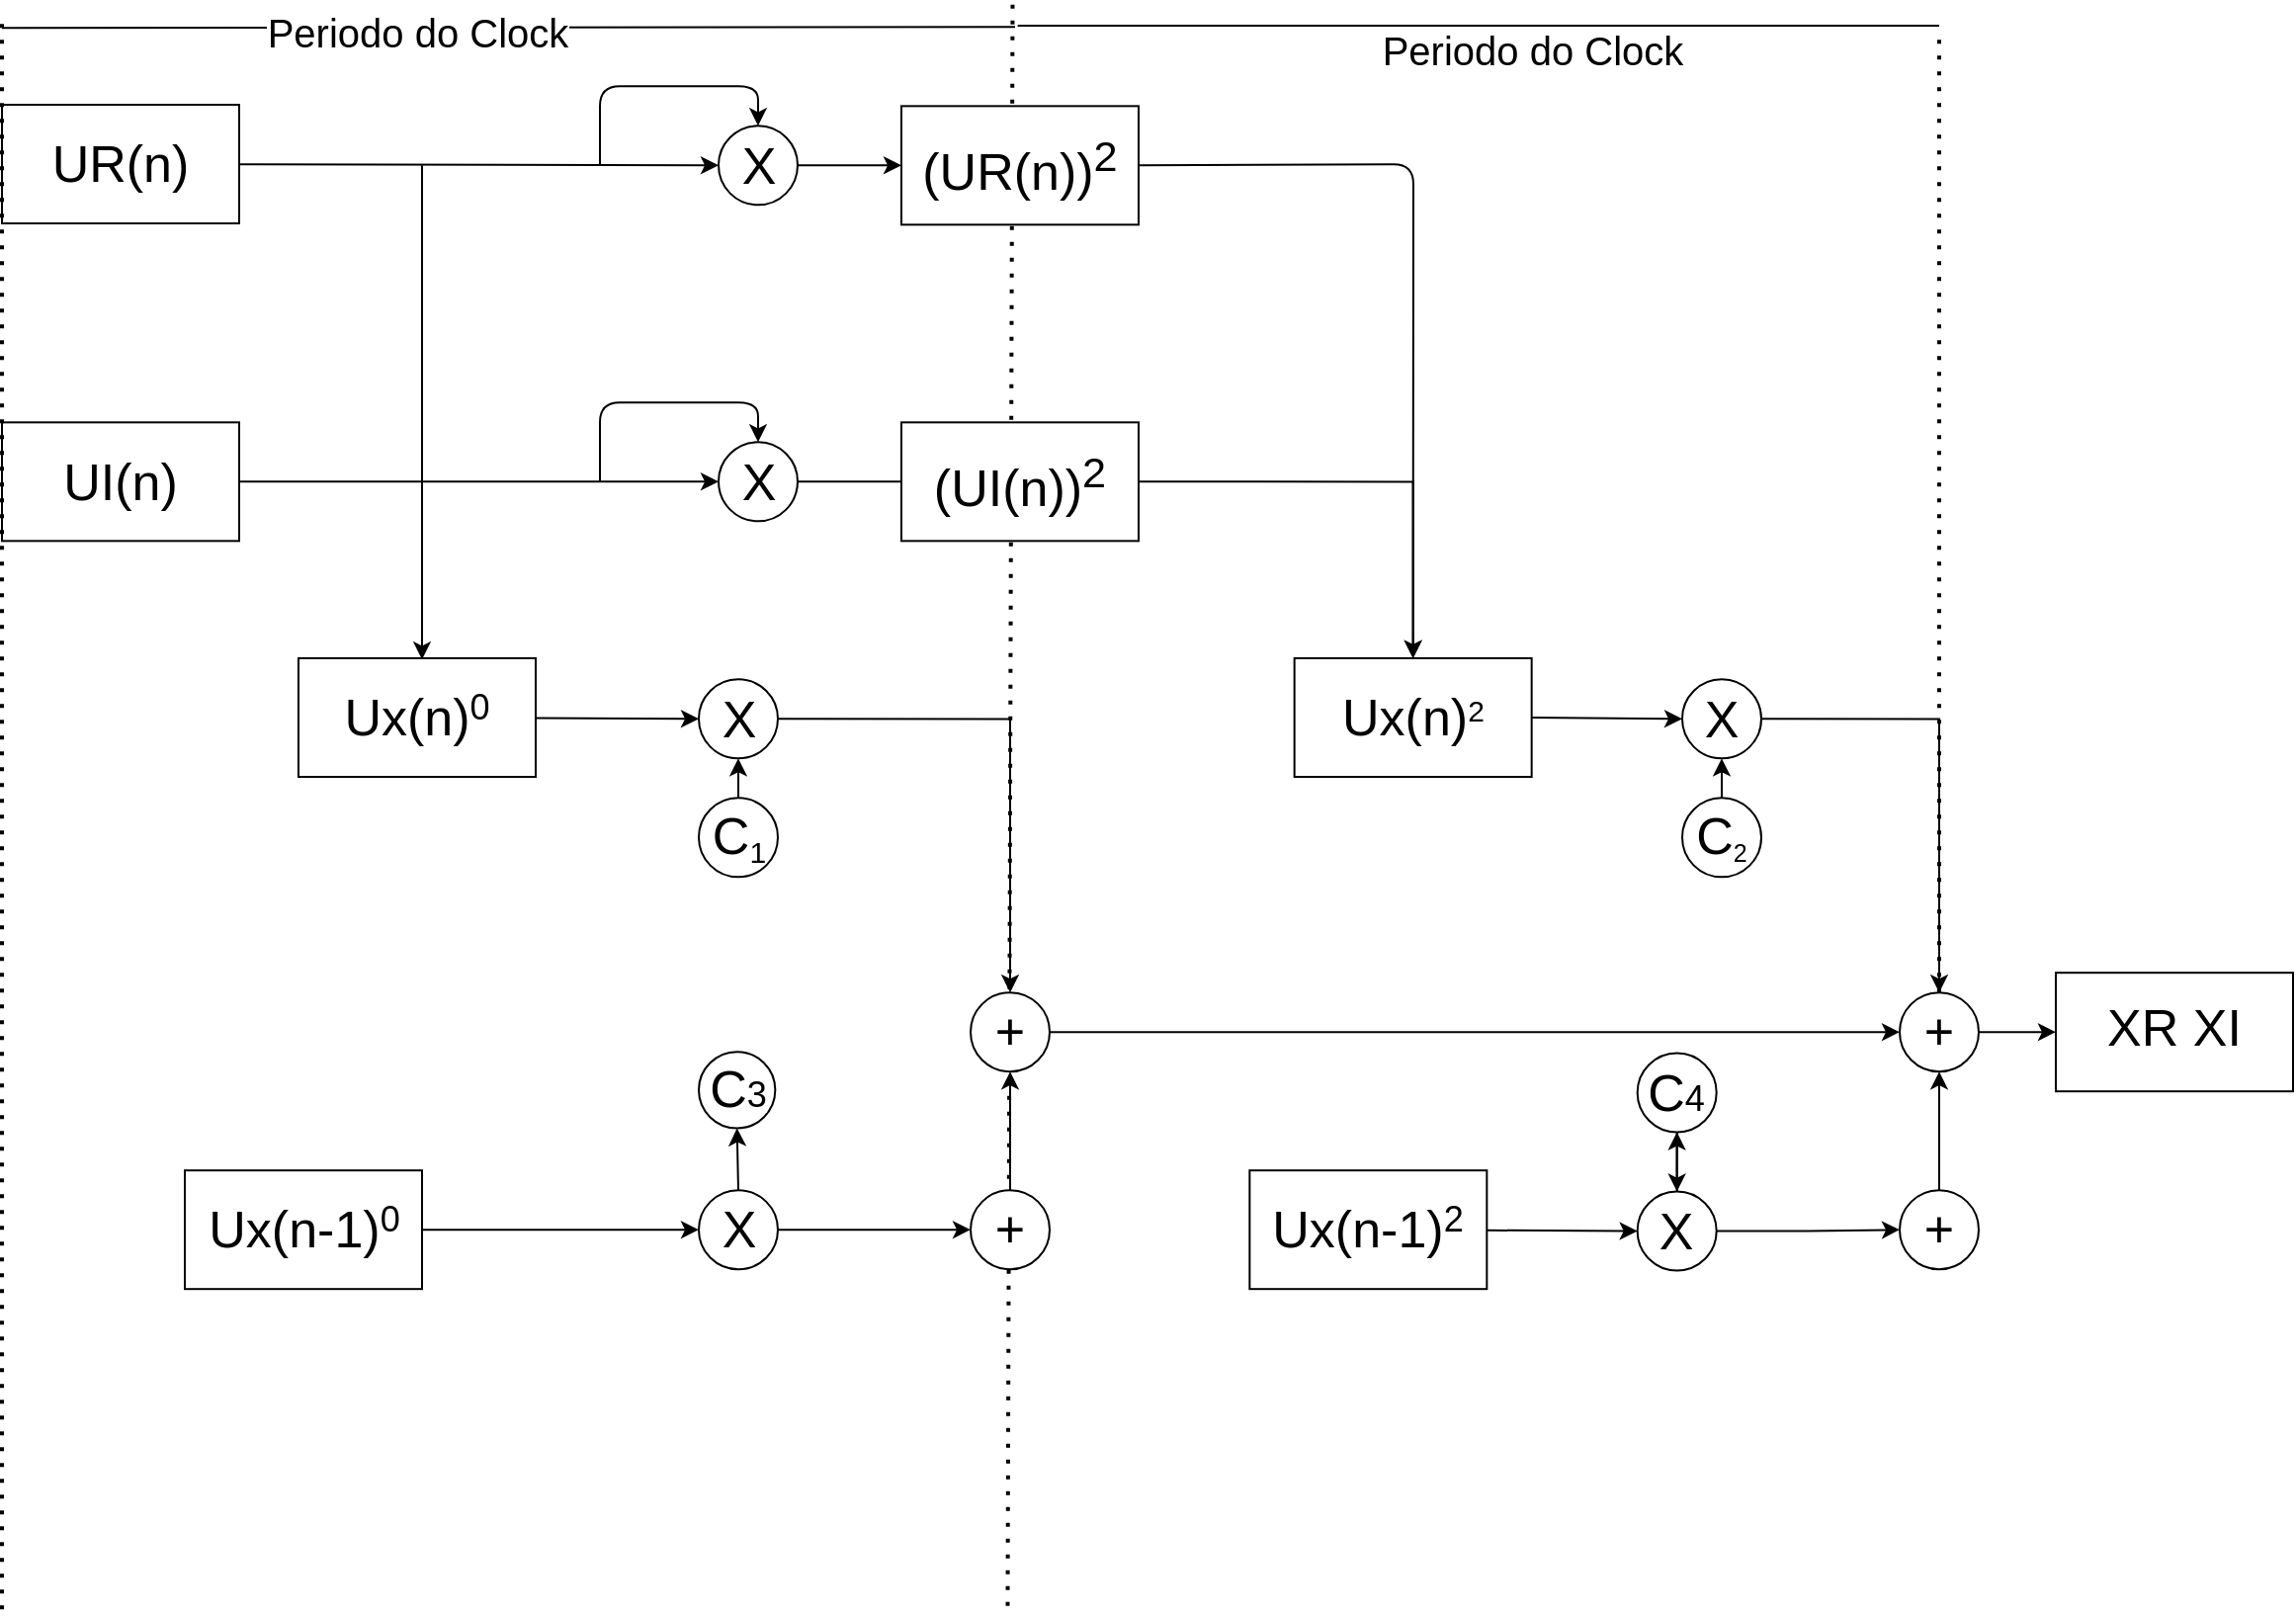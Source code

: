 <mxfile version="24.5.3" type="device">
  <diagram id="gLqaxYwyehc-N7VfR_vB" name="Página-1">
    <mxGraphModel dx="1909" dy="1129" grid="1" gridSize="10" guides="1" tooltips="1" connect="1" arrows="1" fold="1" page="1" pageScale="1" pageWidth="1169" pageHeight="827" background="#ffffff" math="0" shadow="0">
      <root>
        <mxCell id="0" />
        <mxCell id="1" parent="0" />
        <mxCell id="10" style="edgeStyle=none;html=1;entryX=0;entryY=0.5;entryDx=0;entryDy=0;fontSize=26;strokeColor=#000000;" parent="1" source="3" target="9" edge="1">
          <mxGeometry relative="1" as="geometry" />
        </mxCell>
        <mxCell id="3" value="&lt;font style=&quot;font-size: 26px;&quot; color=&quot;#000000&quot;&gt;UI(n)&lt;/font&gt;" style="rounded=0;whiteSpace=wrap;html=1;fillColor=#FFFFFF;strokeColor=#000000;" parent="1" vertex="1">
          <mxGeometry x="10" y="220.67" width="120" height="60" as="geometry" />
        </mxCell>
        <mxCell id="147" style="edgeStyle=none;html=1;exitX=1;exitY=0.5;exitDx=0;exitDy=0;strokeColor=#000000;fontColor=#000000;" parent="1" source="9" edge="1">
          <mxGeometry relative="1" as="geometry">
            <mxPoint x="532.5" y="250.956" as="targetPoint" />
            <Array as="points">
              <mxPoint x="532.5" y="250.67" />
            </Array>
          </mxGeometry>
        </mxCell>
        <mxCell id="9" value="&lt;font color=&quot;#000000&quot; style=&quot;font-size: 26px; background-color: rgb(255, 255, 255);&quot;&gt;X&lt;/font&gt;" style="ellipse;whiteSpace=wrap;html=1;aspect=fixed;strokeColor=#000000;fillColor=#FFFFFF;" parent="1" vertex="1">
          <mxGeometry x="372.5" y="230.67" width="40" height="40" as="geometry" />
        </mxCell>
        <mxCell id="14" value="" style="endArrow=classic;html=1;fontSize=26;strokeColor=#000000;" parent="1" edge="1">
          <mxGeometry width="50" height="50" relative="1" as="geometry">
            <mxPoint x="312.5" y="250.67" as="sourcePoint" />
            <mxPoint x="392.5" y="230.67" as="targetPoint" />
            <Array as="points">
              <mxPoint x="312.5" y="210.67" />
              <mxPoint x="392.5" y="210.67" />
            </Array>
          </mxGeometry>
        </mxCell>
        <mxCell id="15" style="edgeStyle=none;html=1;entryX=0;entryY=0.5;entryDx=0;entryDy=0;fontSize=26;strokeColor=#000000;" parent="1" source="16" target="17" edge="1">
          <mxGeometry relative="1" as="geometry" />
        </mxCell>
        <mxCell id="16" value="&lt;font style=&quot;font-size: 26px;&quot; color=&quot;#000000&quot;&gt;UR(n)&lt;/font&gt;" style="rounded=0;whiteSpace=wrap;html=1;strokeColor=#000000;fillColor=#FFFFFF;" parent="1" vertex="1">
          <mxGeometry x="10" y="60.0" width="120" height="60" as="geometry" />
        </mxCell>
        <mxCell id="148" style="edgeStyle=none;html=1;exitX=1;exitY=0.5;exitDx=0;exitDy=0;strokeColor=#000000;fontColor=#000000;entryX=0;entryY=0.5;entryDx=0;entryDy=0;" parent="1" source="uXnud2EJCDOm0gtdYonn-171" edge="1">
          <mxGeometry relative="1" as="geometry">
            <mxPoint x="522.5" y="90.67" as="targetPoint" />
          </mxGeometry>
        </mxCell>
        <mxCell id="17" value="&lt;font color=&quot;#000000&quot; style=&quot;font-size: 26px;&quot;&gt;X&lt;/font&gt;" style="ellipse;whiteSpace=wrap;html=1;aspect=fixed;fillColor=#FFFFFF;strokeColor=#000000;" parent="1" vertex="1">
          <mxGeometry x="372.5" y="70.67" width="40" height="40" as="geometry" />
        </mxCell>
        <mxCell id="20" value="" style="endArrow=classic;html=1;fontSize=26;entryX=0.5;entryY=0;entryDx=0;entryDy=0;strokeColor=#000000;" parent="1" target="17" edge="1">
          <mxGeometry width="50" height="50" relative="1" as="geometry">
            <mxPoint x="312.5" y="90.67" as="sourcePoint" />
            <mxPoint x="532.5" y="70.67" as="targetPoint" />
            <Array as="points">
              <mxPoint x="312.5" y="50.67" />
              <mxPoint x="392.5" y="50.67" />
            </Array>
          </mxGeometry>
        </mxCell>
        <mxCell id="45" style="edgeStyle=none;html=1;exitX=0.5;exitY=0;exitDx=0;exitDy=0;entryX=0.5;entryY=1;entryDx=0;entryDy=0;strokeColor=#000000;" parent="1" source="36" edge="1">
          <mxGeometry relative="1" as="geometry">
            <mxPoint x="382.5" y="390.67" as="targetPoint" />
          </mxGeometry>
        </mxCell>
        <mxCell id="36" value="&lt;span style=&quot;background-color: rgb(255, 255, 255);&quot;&gt;&lt;font style=&quot;&quot; color=&quot;#000000&quot;&gt;&lt;span style=&quot;font-size: 26px;&quot;&gt;C&lt;/span&gt;&lt;span style=&quot;font-size: 18.056px;&quot;&gt;&lt;sub&gt;1&lt;/sub&gt;&lt;/span&gt;&lt;/font&gt;&lt;/span&gt;" style="ellipse;whiteSpace=wrap;html=1;aspect=fixed;strokeColor=#000000;fillColor=#FFFFFF;" parent="1" vertex="1">
          <mxGeometry x="362.5" y="410.67" width="40" height="40" as="geometry" />
        </mxCell>
        <mxCell id="uXnud2EJCDOm0gtdYonn-376" style="edgeStyle=orthogonalEdgeStyle;rounded=0;orthogonalLoop=1;jettySize=auto;html=1;exitX=1;exitY=0.5;exitDx=0;exitDy=0;entryX=0.5;entryY=0;entryDx=0;entryDy=0;" parent="1" source="104" target="uXnud2EJCDOm0gtdYonn-269" edge="1">
          <mxGeometry relative="1" as="geometry" />
        </mxCell>
        <mxCell id="104" value="&lt;font color=&quot;#000000&quot; style=&quot;font-size: 26px; background-color: rgb(255, 255, 255);&quot;&gt;X&lt;/font&gt;" style="ellipse;whiteSpace=wrap;html=1;aspect=fixed;strokeColor=#000000;fillColor=#FFFFFF;" parent="1" vertex="1">
          <mxGeometry x="362.5" y="350.67" width="40" height="40" as="geometry" />
        </mxCell>
        <mxCell id="143" value="" style="endArrow=classic;html=1;strokeColor=#000000;entryX=0.5;entryY=0;entryDx=0;entryDy=0;" parent="1" edge="1">
          <mxGeometry width="50" height="50" relative="1" as="geometry">
            <mxPoint x="222.5" y="90.67" as="sourcePoint" />
            <mxPoint x="222.5" y="340.67" as="targetPoint" />
            <Array as="points" />
          </mxGeometry>
        </mxCell>
        <mxCell id="146" style="edgeStyle=none;html=1;entryX=0;entryY=0.5;entryDx=0;entryDy=0;strokeColor=#000000;fontColor=#000000;" parent="1" source="144" target="104" edge="1">
          <mxGeometry relative="1" as="geometry" />
        </mxCell>
        <mxCell id="144" value="&lt;font style=&quot;font-size: 26px;&quot; color=&quot;#000000&quot;&gt;Ux(n)&lt;/font&gt;&lt;font style=&quot;font-size: 21.667px;&quot; color=&quot;#000000&quot;&gt;&lt;sup&gt;0&lt;/sup&gt;&lt;/font&gt;" style="rounded=0;whiteSpace=wrap;html=1;fillColor=#FFFFFF;strokeColor=#000000;" parent="1" vertex="1">
          <mxGeometry x="160" y="340.0" width="120" height="60" as="geometry" />
        </mxCell>
        <mxCell id="151" value="" style="endArrow=none;dashed=1;html=1;dashPattern=1 3;strokeWidth=2;strokeColor=#000000;fontColor=#000000;" parent="1" edge="1">
          <mxGeometry width="50" height="50" relative="1" as="geometry">
            <mxPoint x="518.75" y="819.42" as="sourcePoint" />
            <mxPoint x="521.25" y="8.0" as="targetPoint" />
          </mxGeometry>
        </mxCell>
        <mxCell id="154" value="" style="endArrow=none;dashed=1;html=1;dashPattern=1 3;strokeWidth=2;strokeColor=#000000;fontColor=#000000;" parent="1" edge="1">
          <mxGeometry width="50" height="50" relative="1" as="geometry">
            <mxPoint x="10" y="821.17" as="sourcePoint" />
            <mxPoint x="10" y="18.84" as="targetPoint" />
          </mxGeometry>
        </mxCell>
        <mxCell id="uXnud2EJCDOm0gtdYonn-156" value="" style="endArrow=none;html=1;strokeColor=#000000;fontColor=#000000;" parent="1" edge="1">
          <mxGeometry width="50" height="50" relative="1" as="geometry">
            <mxPoint x="522.5" y="20.67" as="sourcePoint" />
            <mxPoint x="10" y="21.09" as="targetPoint" />
          </mxGeometry>
        </mxCell>
        <mxCell id="uXnud2EJCDOm0gtdYonn-157" value="Periodo do Clock" style="edgeLabel;html=1;align=center;verticalAlign=middle;resizable=0;points=[];fontColor=#000000;fontSize=20;" parent="uXnud2EJCDOm0gtdYonn-156" vertex="1" connectable="0">
          <mxGeometry x="0.238" y="2" relative="1" as="geometry">
            <mxPoint x="14" as="offset" />
          </mxGeometry>
        </mxCell>
        <mxCell id="J14Mq2WD14ey1BD0q-t2-156" style="edgeStyle=orthogonalEdgeStyle;rounded=0;orthogonalLoop=1;jettySize=auto;html=1;exitX=1;exitY=0.5;exitDx=0;exitDy=0;entryX=0.5;entryY=0;entryDx=0;entryDy=0;" edge="1" parent="1" source="uXnud2EJCDOm0gtdYonn-166" target="uXnud2EJCDOm0gtdYonn-180">
          <mxGeometry relative="1" as="geometry" />
        </mxCell>
        <mxCell id="uXnud2EJCDOm0gtdYonn-166" value="&lt;font style=&quot;font-size: 26px;&quot; color=&quot;#000000&quot;&gt;(UI(n))&lt;sup&gt;2&lt;/sup&gt;&lt;/font&gt;" style="rounded=0;whiteSpace=wrap;html=1;fillColor=#FFFFFF;strokeColor=#000000;" parent="1" vertex="1">
          <mxGeometry x="465.0" y="220.67" width="120" height="60" as="geometry" />
        </mxCell>
        <mxCell id="uXnud2EJCDOm0gtdYonn-175" style="edgeStyle=none;html=1;exitX=0.5;exitY=0;exitDx=0;exitDy=0;entryX=0.5;entryY=1;entryDx=0;entryDy=0;strokeColor=#000000;" parent="1" source="uXnud2EJCDOm0gtdYonn-176" edge="1">
          <mxGeometry relative="1" as="geometry">
            <mxPoint x="880.0" y="390.67" as="targetPoint" />
          </mxGeometry>
        </mxCell>
        <mxCell id="uXnud2EJCDOm0gtdYonn-176" value="&lt;span style=&quot;background-color: rgb(255, 255, 255);&quot;&gt;&lt;font style=&quot;&quot; color=&quot;#000000&quot;&gt;&lt;span style=&quot;font-size: 26px;&quot;&gt;C&lt;/span&gt;&lt;span style=&quot;font-size: 15.046px;&quot;&gt;&lt;sub&gt;2&lt;/sub&gt;&lt;/span&gt;&lt;/font&gt;&lt;/span&gt;" style="ellipse;whiteSpace=wrap;html=1;aspect=fixed;strokeColor=#000000;fillColor=#FFFFFF;" parent="1" vertex="1">
          <mxGeometry x="860.0" y="410.67" width="40" height="40" as="geometry" />
        </mxCell>
        <mxCell id="uXnud2EJCDOm0gtdYonn-262" style="edgeStyle=orthogonalEdgeStyle;rounded=0;orthogonalLoop=1;jettySize=auto;html=1;exitX=1;exitY=0.5;exitDx=0;exitDy=0;entryX=0.5;entryY=0;entryDx=0;entryDy=0;" parent="1" source="uXnud2EJCDOm0gtdYonn-177" target="uXnud2EJCDOm0gtdYonn-271" edge="1">
          <mxGeometry relative="1" as="geometry">
            <mxPoint x="1025" y="520" as="targetPoint" />
            <Array as="points">
              <mxPoint x="990" y="371" />
            </Array>
          </mxGeometry>
        </mxCell>
        <mxCell id="uXnud2EJCDOm0gtdYonn-177" value="&lt;font color=&quot;#000000&quot; style=&quot;font-size: 26px; background-color: rgb(255, 255, 255);&quot;&gt;X&lt;/font&gt;" style="ellipse;whiteSpace=wrap;html=1;aspect=fixed;strokeColor=#000000;fillColor=#FFFFFF;" parent="1" vertex="1">
          <mxGeometry x="860.0" y="350.67" width="40" height="40" as="geometry" />
        </mxCell>
        <mxCell id="uXnud2EJCDOm0gtdYonn-178" value="" style="endArrow=classic;html=1;strokeColor=#000000;entryX=0.5;entryY=0;entryDx=0;entryDy=0;exitX=1;exitY=0.5;exitDx=0;exitDy=0;" parent="1" target="uXnud2EJCDOm0gtdYonn-180" edge="1" source="uXnud2EJCDOm0gtdYonn-171">
          <mxGeometry width="50" height="50" relative="1" as="geometry">
            <mxPoint x="723.83" y="90.0" as="sourcePoint" />
            <mxPoint x="733.83" y="320.0" as="targetPoint" />
            <Array as="points">
              <mxPoint x="724" y="90.09" />
            </Array>
          </mxGeometry>
        </mxCell>
        <mxCell id="uXnud2EJCDOm0gtdYonn-179" style="edgeStyle=none;html=1;entryX=0;entryY=0.5;entryDx=0;entryDy=0;strokeColor=#000000;fontColor=#000000;exitX=1;exitY=0.5;exitDx=0;exitDy=0;" parent="1" source="uXnud2EJCDOm0gtdYonn-180" target="uXnud2EJCDOm0gtdYonn-177" edge="1">
          <mxGeometry relative="1" as="geometry">
            <mxPoint x="720.0" y="370.67" as="sourcePoint" />
          </mxGeometry>
        </mxCell>
        <mxCell id="uXnud2EJCDOm0gtdYonn-180" value="&lt;font style=&quot;font-size: 26px;&quot; color=&quot;#000000&quot;&gt;Ux(n)&lt;/font&gt;&lt;font style=&quot;font-size: 18.056px;&quot; color=&quot;#000000&quot;&gt;&lt;sup&gt;2&lt;/sup&gt;&lt;/font&gt;" style="rounded=0;whiteSpace=wrap;html=1;fillColor=#FFFFFF;strokeColor=#000000;" parent="1" vertex="1">
          <mxGeometry x="663.83" y="340.0" width="120" height="60" as="geometry" />
        </mxCell>
        <mxCell id="uXnud2EJCDOm0gtdYonn-181" value="" style="endArrow=none;dashed=1;html=1;dashPattern=1 3;strokeWidth=2;strokeColor=#000000;fontColor=#000000;" parent="1" source="uXnud2EJCDOm0gtdYonn-271" edge="1">
          <mxGeometry width="50" height="50" relative="1" as="geometry">
            <mxPoint x="1081.17" y="779.09" as="sourcePoint" />
            <mxPoint x="990" y="22" as="targetPoint" />
          </mxGeometry>
        </mxCell>
        <mxCell id="uXnud2EJCDOm0gtdYonn-185" value="" style="endArrow=none;html=1;strokeColor=#000000;fontColor=#000000;" parent="1" edge="1">
          <mxGeometry width="50" height="50" relative="1" as="geometry">
            <mxPoint x="990" y="20" as="sourcePoint" />
            <mxPoint x="523.83" y="20.0" as="targetPoint" />
          </mxGeometry>
        </mxCell>
        <mxCell id="uXnud2EJCDOm0gtdYonn-264" value="&lt;span style=&quot;background-color: rgb(255, 255, 255);&quot;&gt;&lt;font style=&quot;&quot; color=&quot;#000000&quot;&gt;&lt;span style=&quot;font-size: 26px;&quot;&gt;C&lt;/span&gt;&lt;span style=&quot;font-size: 18.056px;&quot;&gt;3&lt;/span&gt;&lt;/font&gt;&lt;/span&gt;" style="ellipse;whiteSpace=wrap;html=1;aspect=fixed;strokeColor=#000000;fillColor=#FFFFFF;" parent="1" vertex="1">
          <mxGeometry x="362.5" y="539.09" width="38.67" height="38.67" as="geometry" />
        </mxCell>
        <mxCell id="uXnud2EJCDOm0gtdYonn-270" style="edgeStyle=orthogonalEdgeStyle;rounded=0;orthogonalLoop=1;jettySize=auto;html=1;entryX=0.5;entryY=1;entryDx=0;entryDy=0;" parent="1" source="uXnud2EJCDOm0gtdYonn-311" target="uXnud2EJCDOm0gtdYonn-269" edge="1">
          <mxGeometry relative="1" as="geometry">
            <mxPoint x="651.17" y="629.09" as="targetPoint" />
          </mxGeometry>
        </mxCell>
        <mxCell id="uXnud2EJCDOm0gtdYonn-375" style="edgeStyle=orthogonalEdgeStyle;rounded=0;orthogonalLoop=1;jettySize=auto;html=1;exitX=0.5;exitY=0;exitDx=0;exitDy=0;entryX=0.5;entryY=1;entryDx=0;entryDy=0;" parent="1" source="uXnud2EJCDOm0gtdYonn-265" target="uXnud2EJCDOm0gtdYonn-264" edge="1">
          <mxGeometry relative="1" as="geometry" />
        </mxCell>
        <mxCell id="uXnud2EJCDOm0gtdYonn-265" value="&lt;font color=&quot;#000000&quot; style=&quot;font-size: 26px; background-color: rgb(255, 255, 255);&quot;&gt;X&lt;/font&gt;" style="ellipse;whiteSpace=wrap;html=1;aspect=fixed;strokeColor=#000000;fillColor=#FFFFFF;" parent="1" vertex="1">
          <mxGeometry x="362.5" y="609.09" width="40" height="40" as="geometry" />
        </mxCell>
        <mxCell id="uXnud2EJCDOm0gtdYonn-266" style="edgeStyle=none;html=1;entryX=0;entryY=0.5;entryDx=0;entryDy=0;strokeColor=#000000;fontColor=#000000;" parent="1" source="uXnud2EJCDOm0gtdYonn-267" target="uXnud2EJCDOm0gtdYonn-265" edge="1">
          <mxGeometry relative="1" as="geometry" />
        </mxCell>
        <mxCell id="uXnud2EJCDOm0gtdYonn-267" value="&lt;font style=&quot;font-size: 26px;&quot; color=&quot;#000000&quot;&gt;Ux(n-1)&lt;/font&gt;&lt;font style=&quot;font-size: 21.667px;&quot; color=&quot;#000000&quot;&gt;&lt;sup&gt;0&lt;/sup&gt;&lt;/font&gt;" style="rounded=0;whiteSpace=wrap;html=1;fillColor=#FFFFFF;strokeColor=#000000;" parent="1" vertex="1">
          <mxGeometry x="102.5" y="599.09" width="120" height="60" as="geometry" />
        </mxCell>
        <mxCell id="uXnud2EJCDOm0gtdYonn-273" style="edgeStyle=orthogonalEdgeStyle;rounded=0;orthogonalLoop=1;jettySize=auto;html=1;exitX=1;exitY=0.5;exitDx=0;exitDy=0;entryX=0;entryY=0.5;entryDx=0;entryDy=0;" parent="1" source="uXnud2EJCDOm0gtdYonn-269" target="uXnud2EJCDOm0gtdYonn-271" edge="1">
          <mxGeometry relative="1" as="geometry" />
        </mxCell>
        <mxCell id="uXnud2EJCDOm0gtdYonn-269" value="&lt;font color=&quot;#000000&quot; style=&quot;font-size: 26px; background-color: rgb(255, 255, 255);&quot;&gt;+&lt;/font&gt;" style="ellipse;whiteSpace=wrap;html=1;aspect=fixed;strokeColor=#000000;fillColor=#FFFFFF;" parent="1" vertex="1">
          <mxGeometry x="500.0" y="509.09" width="40" height="40" as="geometry" />
        </mxCell>
        <mxCell id="uXnud2EJCDOm0gtdYonn-286" style="edgeStyle=none;html=1;exitX=0.5;exitY=0;exitDx=0;exitDy=0;entryX=0.5;entryY=0;entryDx=0;entryDy=0;strokeColor=#000000;" parent="1" source="uXnud2EJCDOm0gtdYonn-287" target="uXnud2EJCDOm0gtdYonn-290" edge="1">
          <mxGeometry relative="1" as="geometry">
            <mxPoint x="837.34" y="679.76" as="targetPoint" />
          </mxGeometry>
        </mxCell>
        <mxCell id="uXnud2EJCDOm0gtdYonn-287" value="&lt;span style=&quot;background-color: rgb(255, 255, 255);&quot;&gt;&lt;font style=&quot;&quot; color=&quot;#000000&quot;&gt;&lt;span style=&quot;font-size: 26px;&quot;&gt;C&lt;/span&gt;&lt;span style=&quot;font-size: 18.056px;&quot;&gt;4&lt;/span&gt;&lt;/font&gt;&lt;/span&gt;" style="ellipse;whiteSpace=wrap;html=1;aspect=fixed;strokeColor=#000000;fillColor=#FFFFFF;" parent="1" vertex="1">
          <mxGeometry x="837.34" y="539.76" width="40" height="40" as="geometry" />
        </mxCell>
        <mxCell id="uXnud2EJCDOm0gtdYonn-288" value="" style="edgeStyle=orthogonalEdgeStyle;rounded=0;orthogonalLoop=1;jettySize=auto;html=1;" parent="1" source="uXnud2EJCDOm0gtdYonn-290" target="uXnud2EJCDOm0gtdYonn-287" edge="1">
          <mxGeometry relative="1" as="geometry" />
        </mxCell>
        <mxCell id="uXnud2EJCDOm0gtdYonn-289" style="edgeStyle=orthogonalEdgeStyle;rounded=0;orthogonalLoop=1;jettySize=auto;html=1;entryX=0;entryY=0.5;entryDx=0;entryDy=0;" parent="1" source="uXnud2EJCDOm0gtdYonn-290" target="uXnud2EJCDOm0gtdYonn-344" edge="1">
          <mxGeometry relative="1" as="geometry">
            <mxPoint x="926.01" y="549.76" as="targetPoint" />
          </mxGeometry>
        </mxCell>
        <mxCell id="uXnud2EJCDOm0gtdYonn-290" value="&lt;font color=&quot;#000000&quot; style=&quot;font-size: 26px; background-color: rgb(255, 255, 255);&quot;&gt;X&lt;/font&gt;" style="ellipse;whiteSpace=wrap;html=1;aspect=fixed;strokeColor=#000000;fillColor=#FFFFFF;" parent="1" vertex="1">
          <mxGeometry x="837.34" y="609.76" width="40" height="40" as="geometry" />
        </mxCell>
        <mxCell id="uXnud2EJCDOm0gtdYonn-291" style="edgeStyle=none;html=1;entryX=0;entryY=0.5;entryDx=0;entryDy=0;strokeColor=#000000;fontColor=#000000;" parent="1" source="uXnud2EJCDOm0gtdYonn-292" target="uXnud2EJCDOm0gtdYonn-290" edge="1">
          <mxGeometry relative="1" as="geometry" />
        </mxCell>
        <mxCell id="uXnud2EJCDOm0gtdYonn-292" value="&lt;font style=&quot;font-size: 26px;&quot; color=&quot;#000000&quot;&gt;Ux(n-1)&lt;/font&gt;&lt;font style=&quot;font-size: 21.667px;&quot; color=&quot;#000000&quot;&gt;&lt;sup&gt;2&lt;/sup&gt;&lt;/font&gt;" style="rounded=0;whiteSpace=wrap;html=1;fillColor=#FFFFFF;strokeColor=#000000;" parent="1" vertex="1">
          <mxGeometry x="641.17" y="599.09" width="120" height="60" as="geometry" />
        </mxCell>
        <mxCell id="uXnud2EJCDOm0gtdYonn-312" value="" style="edgeStyle=orthogonalEdgeStyle;rounded=0;orthogonalLoop=1;jettySize=auto;html=1;entryX=0;entryY=0.5;entryDx=0;entryDy=0;" parent="1" source="uXnud2EJCDOm0gtdYonn-265" target="uXnud2EJCDOm0gtdYonn-311" edge="1">
          <mxGeometry relative="1" as="geometry">
            <mxPoint x="451.17" y="549.09" as="targetPoint" />
            <mxPoint x="402.17" y="629.09" as="sourcePoint" />
          </mxGeometry>
        </mxCell>
        <mxCell id="uXnud2EJCDOm0gtdYonn-311" value="&lt;font color=&quot;#000000&quot; style=&quot;font-size: 26px; background-color: rgb(255, 255, 255);&quot;&gt;+&lt;/font&gt;" style="ellipse;whiteSpace=wrap;html=1;aspect=fixed;strokeColor=#000000;fillColor=#FFFFFF;" parent="1" vertex="1">
          <mxGeometry x="500.0" y="609.09" width="40" height="40" as="geometry" />
        </mxCell>
        <mxCell id="uXnud2EJCDOm0gtdYonn-360" style="edgeStyle=orthogonalEdgeStyle;rounded=0;orthogonalLoop=1;jettySize=auto;html=1;" parent="1" source="uXnud2EJCDOm0gtdYonn-344" target="uXnud2EJCDOm0gtdYonn-271" edge="1">
          <mxGeometry relative="1" as="geometry" />
        </mxCell>
        <mxCell id="uXnud2EJCDOm0gtdYonn-344" value="&lt;font color=&quot;#000000&quot; style=&quot;font-size: 26px; background-color: rgb(255, 255, 255);&quot;&gt;+&lt;/font&gt;" style="ellipse;whiteSpace=wrap;html=1;aspect=fixed;strokeColor=#000000;fillColor=#FFFFFF;" parent="1" vertex="1">
          <mxGeometry x="970.0" y="609.09" width="40" height="40" as="geometry" />
        </mxCell>
        <mxCell id="J14Mq2WD14ey1BD0q-t2-158" style="edgeStyle=orthogonalEdgeStyle;rounded=0;orthogonalLoop=1;jettySize=auto;html=1;exitX=1;exitY=0.5;exitDx=0;exitDy=0;entryX=0;entryY=0.5;entryDx=0;entryDy=0;" edge="1" parent="1" source="uXnud2EJCDOm0gtdYonn-271" target="uXnud2EJCDOm0gtdYonn-377">
          <mxGeometry relative="1" as="geometry" />
        </mxCell>
        <mxCell id="uXnud2EJCDOm0gtdYonn-271" value="&lt;font color=&quot;#000000&quot; style=&quot;font-size: 26px; background-color: rgb(255, 255, 255);&quot;&gt;+&lt;/font&gt;" style="ellipse;whiteSpace=wrap;html=1;aspect=fixed;strokeColor=#000000;fillColor=#FFFFFF;" parent="1" vertex="1">
          <mxGeometry x="970.0" y="509.09" width="40" height="40" as="geometry" />
        </mxCell>
        <mxCell id="uXnud2EJCDOm0gtdYonn-377" value="&lt;p style=&quot;line-height: 120%;&quot;&gt;&lt;font style=&quot;font-size: 26px;&quot; color=&quot;#000000&quot;&gt;XR XI&lt;/font&gt;&lt;/p&gt;" style="rounded=0;whiteSpace=wrap;html=1;strokeColor=#000000;fillColor=#FFFFFF;" parent="1" vertex="1">
          <mxGeometry x="1049" y="499.09" width="120" height="60" as="geometry" />
        </mxCell>
        <mxCell id="J14Mq2WD14ey1BD0q-t2-154" value="Periodo do Clock" style="edgeLabel;html=1;align=center;verticalAlign=middle;resizable=0;points=[];fontColor=#000000;fontSize=20;" vertex="1" connectable="0" parent="1">
          <mxGeometry x="783.827" y="32.09" as="geometry" />
        </mxCell>
        <mxCell id="J14Mq2WD14ey1BD0q-t2-157" value="" style="edgeStyle=none;html=1;exitX=1;exitY=0.5;exitDx=0;exitDy=0;strokeColor=#000000;fontColor=#000000;entryX=0;entryY=0.5;entryDx=0;entryDy=0;" edge="1" parent="1" source="17" target="uXnud2EJCDOm0gtdYonn-171">
          <mxGeometry relative="1" as="geometry">
            <mxPoint x="522.5" y="90.67" as="targetPoint" />
            <mxPoint x="413" y="91" as="sourcePoint" />
          </mxGeometry>
        </mxCell>
        <mxCell id="uXnud2EJCDOm0gtdYonn-171" value="&lt;font style=&quot;font-size: 26px;&quot; color=&quot;#000000&quot;&gt;(UR(n))&lt;sup&gt;2&lt;/sup&gt;&lt;/font&gt;" style="rounded=0;whiteSpace=wrap;html=1;strokeColor=#000000;fillColor=#FFFFFF;" parent="1" vertex="1">
          <mxGeometry x="465.0" y="60.67" width="120" height="60" as="geometry" />
        </mxCell>
      </root>
    </mxGraphModel>
  </diagram>
</mxfile>
